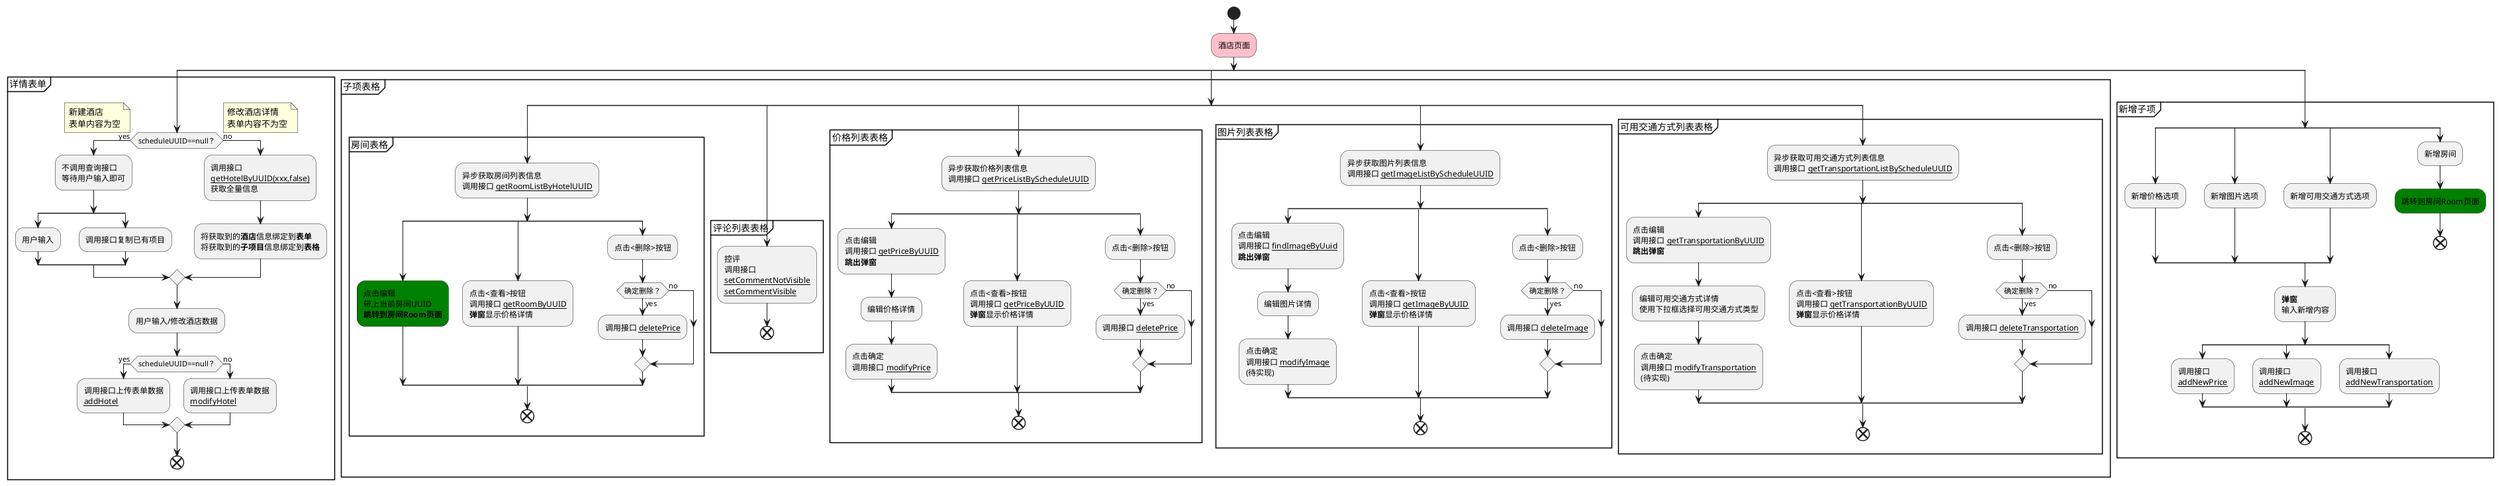 @startuml
'https://plantuml.com/activity-diagram-beta
'酒店页面：整个页面就是 1个大的详情表单 + 4个子项表格 + 3个新增子项按钮
'进入这个页面只能是两种可能：1.新增酒店；2.修改酒店
'酒店页面中的评论列表操作：可读+控评
'图片列表、价格列表、可用交通方式列表均可编辑
start
#pink:酒店页面;
split
partition 详情表单 {
if (scheduleUUID==null？) then (yes)
note left
新建酒店
表单内容为空
end note
:不调用查询接口
等待用户输入即可;
split
:用户输入;
split again
:调用接口复制已有项目;
end split
else (no)
note right
修改酒店详情
表单内容不为空
end note
:调用接口
__getHotelByUUID(xxx,false)__
获取全量信息;
:将获取到的<b>酒店</b>信息绑定到<b>表单</b>
将获取到的<b>子项目</b>信息绑定到<b>表格</b>;
endif
:用户输入/修改酒店数据;
if (scheduleUUID==null？) then (yes)
:调用接口上传表单数据
__addHotel__;
else (no)
:调用接口上传表单数据
__modifyHotel__;
endif
end
}
split again

partition 子项表格 {
split
partition 房间表格 {
:异步获取房间列表信息
调用接口 __getRoomListByHotelUUID__;
split
#green:点击编辑
带上当前房间UUID
<b>跳转到房间Room页面</b>;
split again
:点击<查看>按钮
调用接口 __getRoomByUUID__
<b>弹窗</b>显示价格详情;
split again
:点击<删除>按钮;
if (确定删除？) then (yes)
:调用接口 __deletePrice__;
else (no)
endif
end split
end
}
split again
partition 评论列表表格 {
:控评
调用接口
__setCommentNotVisible__
__setCommentVisible__;
end
}
split again
partition 价格列表表格 {
:异步获取价格列表信息
调用接口 __getPriceListByScheduleUUID__;
split
:点击编辑
调用接口 __getPriceByUUID__
<b>跳出弹窗</b>;
:编辑价格详情;
:点击确定
调用接口 __modifyPrice__;
split again
:点击<查看>按钮
调用接口 __getPriceByUUID__
<b>弹窗</b>显示价格详情;
split again
:点击<删除>按钮;
if (确定删除？) then (yes)
:调用接口 __deletePrice__;
else (no)
endif
end split
end
}
split again
partition 图片列表表格 {
:异步获取图片列表信息
调用接口 __getImageListByScheduleUUID__;
split
:点击编辑
调用接口 __findImageByUuid__
<b>跳出弹窗</b>;
:编辑图片详情;
:点击确定
调用接口 __modifyImage__
(待实现);
split again
:点击<查看>按钮
调用接口 __getImageByUUID__
<b>弹窗</b>显示价格详情;
split again
:点击<删除>按钮;
if (确定删除？) then (yes)
:调用接口 __deleteImage__;
else (no)
endif
end split
end
}
split again
partition 可用交通方式列表表格 {
:异步获取可用交通方式列表信息
调用接口 __getTransportationListByScheduleUUID__;
split
:点击编辑
调用接口 __getTransportationByUUID__
<b>跳出弹窗</b>;
:编辑可用交通方式详情
使用下拉框选择可用交通方式类型;
:点击确定
调用接口 __modifyTransportation__
(待实现);
split again
:点击<查看>按钮
调用接口 __getTransportationByUUID__
<b>弹窗</b>显示价格详情;
split again
:点击<删除>按钮;
if (确定删除？) then (yes)
:调用接口 __deleteTransportation__;
else (no)
endif
end split
end
}
end split
}
split again
partition 新增子项 {
split
:新增价格选项;
split again
:新增图片选项;
split again
:新增可用交通方式选项;
split again
:新增房间;
#green:跳转到房间Room页面;
end
end split
:<b>弹窗</b>
输入新增内容;
split
:调用接口
__addNewPrice__;
split again
:调用接口
__addNewImage__;
split again
:调用接口
__addNewTransportation__;
end split
end
}

end split
@enduml
